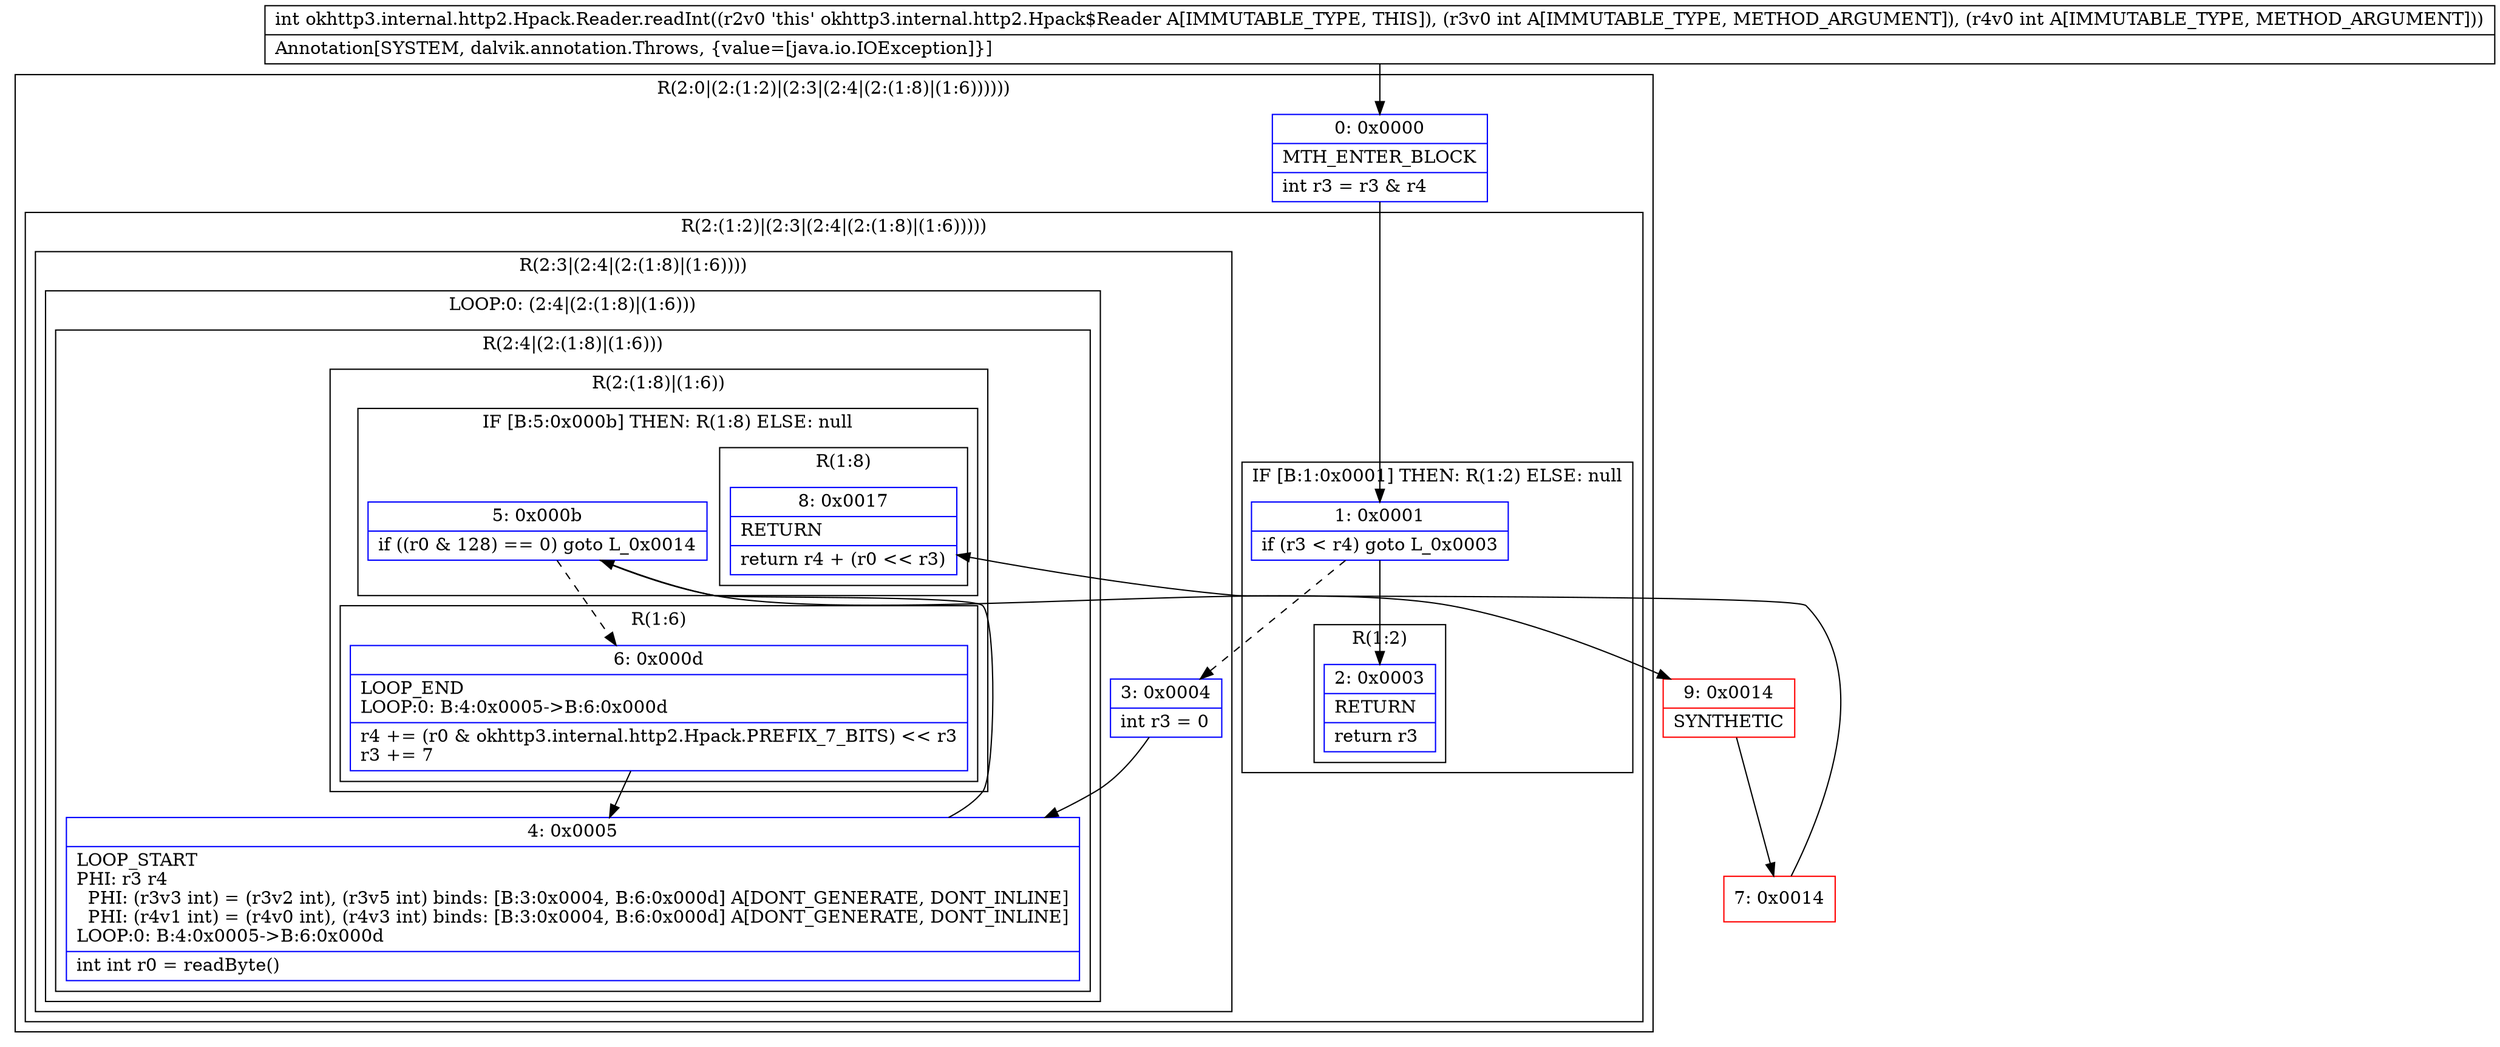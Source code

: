 digraph "CFG forokhttp3.internal.http2.Hpack.Reader.readInt(II)I" {
subgraph cluster_Region_1163781667 {
label = "R(2:0|(2:(1:2)|(2:3|(2:4|(2:(1:8)|(1:6))))))";
node [shape=record,color=blue];
Node_0 [shape=record,label="{0\:\ 0x0000|MTH_ENTER_BLOCK\l|int r3 = r3 & r4\l}"];
subgraph cluster_Region_1051908086 {
label = "R(2:(1:2)|(2:3|(2:4|(2:(1:8)|(1:6)))))";
node [shape=record,color=blue];
subgraph cluster_IfRegion_251461353 {
label = "IF [B:1:0x0001] THEN: R(1:2) ELSE: null";
node [shape=record,color=blue];
Node_1 [shape=record,label="{1\:\ 0x0001|if (r3 \< r4) goto L_0x0003\l}"];
subgraph cluster_Region_1976562775 {
label = "R(1:2)";
node [shape=record,color=blue];
Node_2 [shape=record,label="{2\:\ 0x0003|RETURN\l|return r3\l}"];
}
}
subgraph cluster_Region_1193744624 {
label = "R(2:3|(2:4|(2:(1:8)|(1:6))))";
node [shape=record,color=blue];
Node_3 [shape=record,label="{3\:\ 0x0004|int r3 = 0\l}"];
subgraph cluster_LoopRegion_1657362352 {
label = "LOOP:0: (2:4|(2:(1:8)|(1:6)))";
node [shape=record,color=blue];
subgraph cluster_Region_241435553 {
label = "R(2:4|(2:(1:8)|(1:6)))";
node [shape=record,color=blue];
Node_4 [shape=record,label="{4\:\ 0x0005|LOOP_START\lPHI: r3 r4 \l  PHI: (r3v3 int) = (r3v2 int), (r3v5 int) binds: [B:3:0x0004, B:6:0x000d] A[DONT_GENERATE, DONT_INLINE]\l  PHI: (r4v1 int) = (r4v0 int), (r4v3 int) binds: [B:3:0x0004, B:6:0x000d] A[DONT_GENERATE, DONT_INLINE]\lLOOP:0: B:4:0x0005\-\>B:6:0x000d\l|int int r0 = readByte()\l}"];
subgraph cluster_Region_1462328465 {
label = "R(2:(1:8)|(1:6))";
node [shape=record,color=blue];
subgraph cluster_IfRegion_1903913477 {
label = "IF [B:5:0x000b] THEN: R(1:8) ELSE: null";
node [shape=record,color=blue];
Node_5 [shape=record,label="{5\:\ 0x000b|if ((r0 & 128) == 0) goto L_0x0014\l}"];
subgraph cluster_Region_67318330 {
label = "R(1:8)";
node [shape=record,color=blue];
Node_8 [shape=record,label="{8\:\ 0x0017|RETURN\l|return r4 + (r0 \<\< r3)\l}"];
}
}
subgraph cluster_Region_1835111113 {
label = "R(1:6)";
node [shape=record,color=blue];
Node_6 [shape=record,label="{6\:\ 0x000d|LOOP_END\lLOOP:0: B:4:0x0005\-\>B:6:0x000d\l|r4 += (r0 & okhttp3.internal.http2.Hpack.PREFIX_7_BITS) \<\< r3\lr3 += 7\l}"];
}
}
}
}
}
}
}
Node_7 [shape=record,color=red,label="{7\:\ 0x0014}"];
Node_9 [shape=record,color=red,label="{9\:\ 0x0014|SYNTHETIC\l}"];
MethodNode[shape=record,label="{int okhttp3.internal.http2.Hpack.Reader.readInt((r2v0 'this' okhttp3.internal.http2.Hpack$Reader A[IMMUTABLE_TYPE, THIS]), (r3v0 int A[IMMUTABLE_TYPE, METHOD_ARGUMENT]), (r4v0 int A[IMMUTABLE_TYPE, METHOD_ARGUMENT]))  | Annotation[SYSTEM, dalvik.annotation.Throws, \{value=[java.io.IOException]\}]\l}"];
MethodNode -> Node_0;
Node_0 -> Node_1;
Node_1 -> Node_2;
Node_1 -> Node_3[style=dashed];
Node_3 -> Node_4;
Node_4 -> Node_5;
Node_5 -> Node_6[style=dashed];
Node_5 -> Node_9;
Node_6 -> Node_4;
Node_7 -> Node_8;
Node_9 -> Node_7;
}

